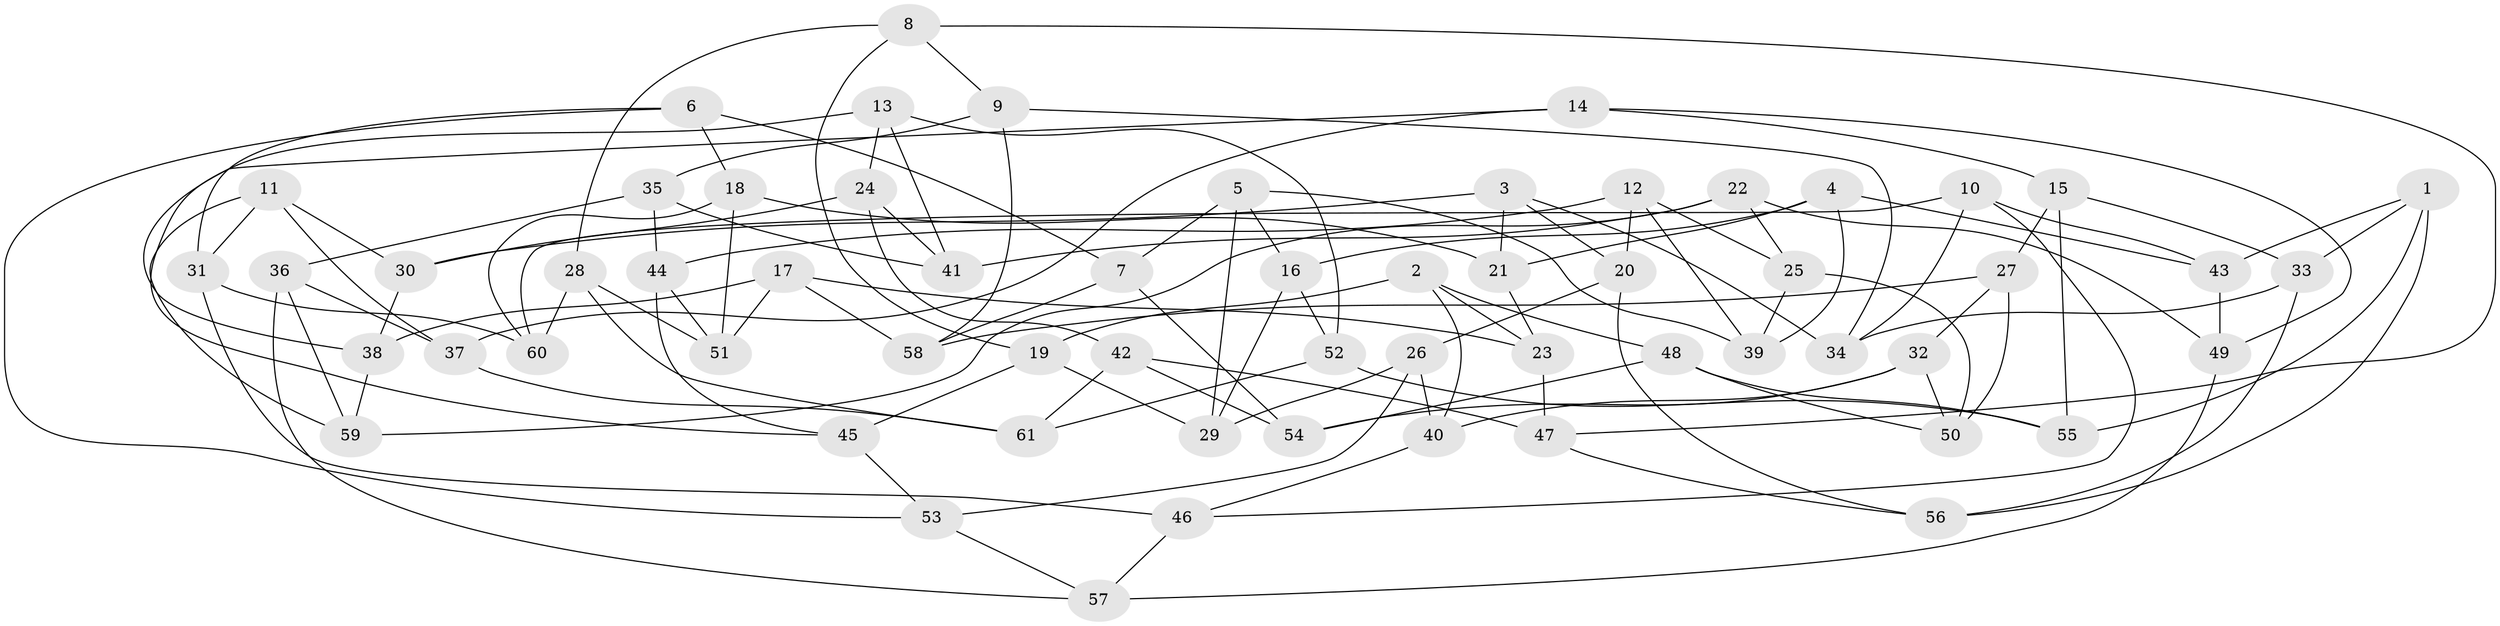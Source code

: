 // coarse degree distribution, {4: 0.3783783783783784, 6: 0.4594594594594595, 5: 0.16216216216216217}
// Generated by graph-tools (version 1.1) at 2025/52/02/27/25 19:52:31]
// undirected, 61 vertices, 122 edges
graph export_dot {
graph [start="1"]
  node [color=gray90,style=filled];
  1;
  2;
  3;
  4;
  5;
  6;
  7;
  8;
  9;
  10;
  11;
  12;
  13;
  14;
  15;
  16;
  17;
  18;
  19;
  20;
  21;
  22;
  23;
  24;
  25;
  26;
  27;
  28;
  29;
  30;
  31;
  32;
  33;
  34;
  35;
  36;
  37;
  38;
  39;
  40;
  41;
  42;
  43;
  44;
  45;
  46;
  47;
  48;
  49;
  50;
  51;
  52;
  53;
  54;
  55;
  56;
  57;
  58;
  59;
  60;
  61;
  1 -- 56;
  1 -- 33;
  1 -- 55;
  1 -- 43;
  2 -- 40;
  2 -- 23;
  2 -- 19;
  2 -- 48;
  3 -- 34;
  3 -- 21;
  3 -- 30;
  3 -- 20;
  4 -- 39;
  4 -- 21;
  4 -- 16;
  4 -- 43;
  5 -- 39;
  5 -- 7;
  5 -- 16;
  5 -- 29;
  6 -- 18;
  6 -- 31;
  6 -- 53;
  6 -- 7;
  7 -- 58;
  7 -- 54;
  8 -- 19;
  8 -- 28;
  8 -- 9;
  8 -- 47;
  9 -- 58;
  9 -- 34;
  9 -- 35;
  10 -- 46;
  10 -- 34;
  10 -- 60;
  10 -- 43;
  11 -- 31;
  11 -- 59;
  11 -- 37;
  11 -- 30;
  12 -- 20;
  12 -- 39;
  12 -- 25;
  12 -- 44;
  13 -- 24;
  13 -- 52;
  13 -- 38;
  13 -- 41;
  14 -- 15;
  14 -- 37;
  14 -- 45;
  14 -- 49;
  15 -- 27;
  15 -- 55;
  15 -- 33;
  16 -- 29;
  16 -- 52;
  17 -- 51;
  17 -- 58;
  17 -- 38;
  17 -- 23;
  18 -- 51;
  18 -- 60;
  18 -- 21;
  19 -- 45;
  19 -- 29;
  20 -- 26;
  20 -- 56;
  21 -- 23;
  22 -- 41;
  22 -- 25;
  22 -- 49;
  22 -- 59;
  23 -- 47;
  24 -- 42;
  24 -- 41;
  24 -- 30;
  25 -- 39;
  25 -- 50;
  26 -- 53;
  26 -- 29;
  26 -- 40;
  27 -- 58;
  27 -- 32;
  27 -- 50;
  28 -- 61;
  28 -- 51;
  28 -- 60;
  30 -- 38;
  31 -- 60;
  31 -- 46;
  32 -- 50;
  32 -- 40;
  32 -- 54;
  33 -- 34;
  33 -- 56;
  35 -- 44;
  35 -- 36;
  35 -- 41;
  36 -- 37;
  36 -- 59;
  36 -- 57;
  37 -- 61;
  38 -- 59;
  40 -- 46;
  42 -- 54;
  42 -- 61;
  42 -- 47;
  43 -- 49;
  44 -- 51;
  44 -- 45;
  45 -- 53;
  46 -- 57;
  47 -- 56;
  48 -- 50;
  48 -- 55;
  48 -- 54;
  49 -- 57;
  52 -- 61;
  52 -- 55;
  53 -- 57;
}
